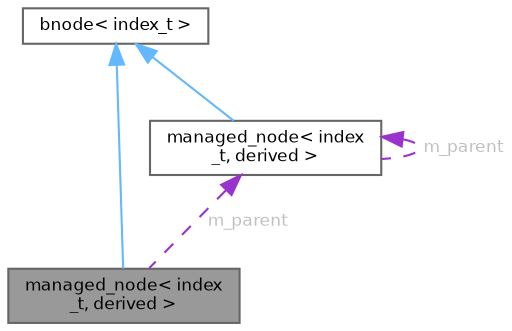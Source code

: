 digraph "managed_node&lt; index_t, derived &gt;"
{
 // LATEX_PDF_SIZE
  bgcolor="transparent";
  edge [fontname=Helvetica,fontsize=8,labelfontname=Helvetica,labelfontsize=8];
  node [fontname=Helvetica,fontsize=8,shape=box,height=0.2,width=0.4];
  Node1 [id="Node000001",label="managed_node\< index\l_t, derived \>",height=0.2,width=0.4,color="gray40", fillcolor="grey60", style="filled", fontcolor="black",tooltip="A hierarchical node in a pathfinding context, with a clean-up mechanism."];
  Node2 -> Node1 [id="edge1_Node000001_Node000002",dir="back",color="steelblue1",style="solid",tooltip=" "];
  Node2 [id="Node000002",label="bnode\< index_t \>",height=0.2,width=0.4,color="gray40", fillcolor="white", style="filled",URL="$da/d98/structchdr_1_1solvers_1_1bnode.html",tooltip="Base class for pathfinding nodes."];
  Node3 -> Node1 [id="edge2_Node000001_Node000003",dir="back",color="darkorchid3",style="dashed",tooltip=" ",label=" m_parent",fontcolor="grey" ];
  Node3 [id="Node000003",label="managed_node\< index\l_t, derived \>",height=0.2,width=0.4,color="gray40", fillcolor="white", style="filled",URL="$df/d64/structchdr_1_1solvers_1_1managed__node.html",tooltip="A hierarchical node in a pathfinding context, with a clean-up mechanism."];
  Node2 -> Node3 [id="edge3_Node000003_Node000002",dir="back",color="steelblue1",style="solid",tooltip=" "];
  Node3 -> Node3 [id="edge4_Node000003_Node000003",dir="back",color="darkorchid3",style="dashed",tooltip=" ",label=" m_parent",fontcolor="grey" ];
}
